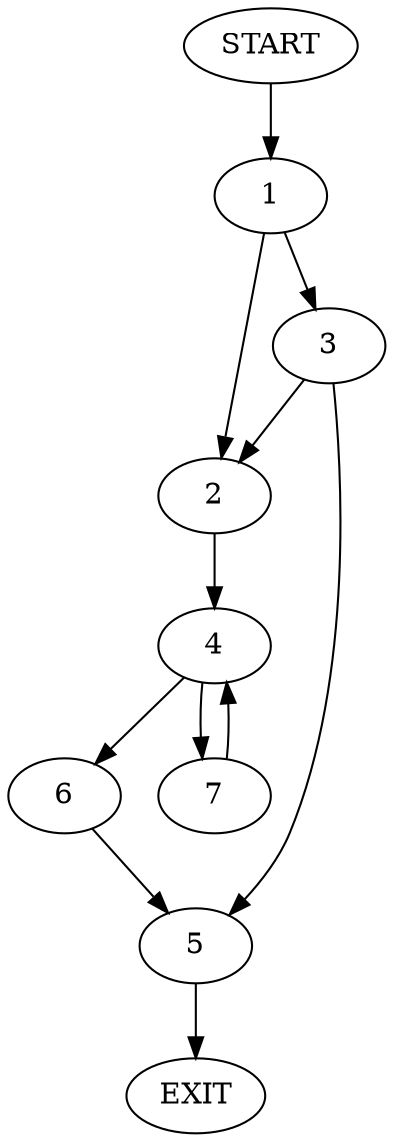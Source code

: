 digraph {
0 [label="START"]
8 [label="EXIT"]
0 -> 1
1 -> 2
1 -> 3
2 -> 4
3 -> 2
3 -> 5
5 -> 8
4 -> 6
4 -> 7
6 -> 5
7 -> 4
}

